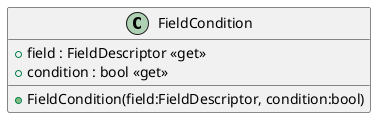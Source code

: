 @startuml
class FieldCondition {
    + field : FieldDescriptor <<get>>
    + condition : bool <<get>>
    + FieldCondition(field:FieldDescriptor, condition:bool)
}
@enduml
